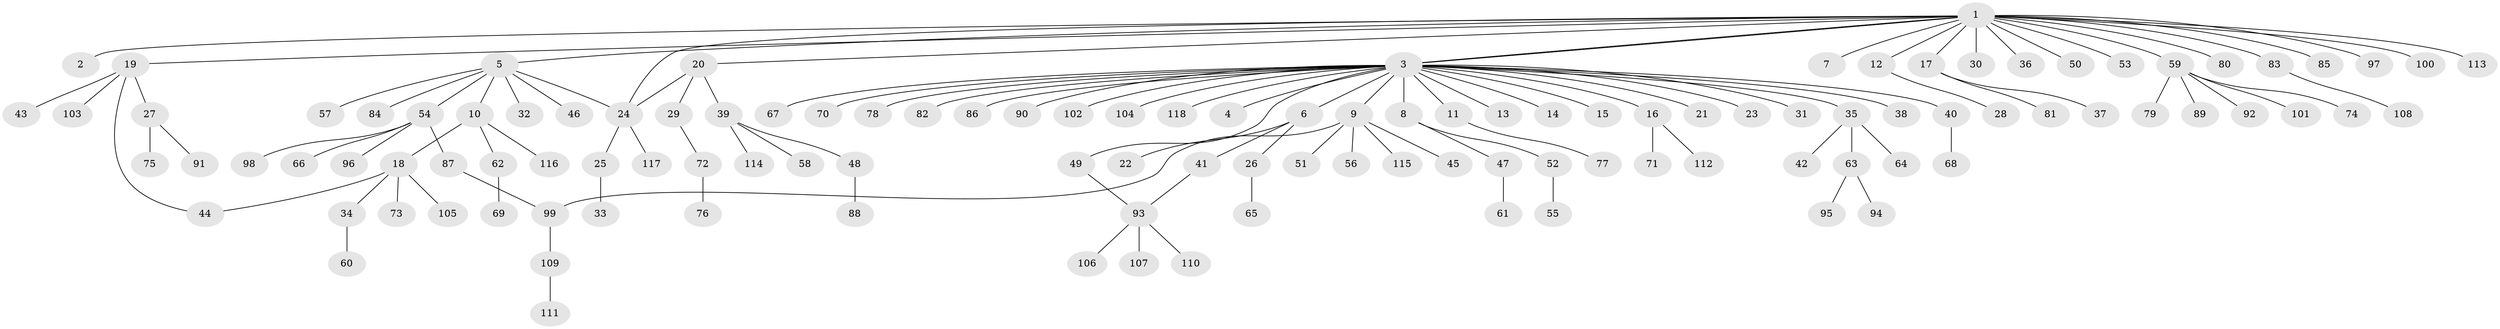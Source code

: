 // Generated by graph-tools (version 1.1) at 2025/01/03/09/25 03:01:46]
// undirected, 118 vertices, 123 edges
graph export_dot {
graph [start="1"]
  node [color=gray90,style=filled];
  1;
  2;
  3;
  4;
  5;
  6;
  7;
  8;
  9;
  10;
  11;
  12;
  13;
  14;
  15;
  16;
  17;
  18;
  19;
  20;
  21;
  22;
  23;
  24;
  25;
  26;
  27;
  28;
  29;
  30;
  31;
  32;
  33;
  34;
  35;
  36;
  37;
  38;
  39;
  40;
  41;
  42;
  43;
  44;
  45;
  46;
  47;
  48;
  49;
  50;
  51;
  52;
  53;
  54;
  55;
  56;
  57;
  58;
  59;
  60;
  61;
  62;
  63;
  64;
  65;
  66;
  67;
  68;
  69;
  70;
  71;
  72;
  73;
  74;
  75;
  76;
  77;
  78;
  79;
  80;
  81;
  82;
  83;
  84;
  85;
  86;
  87;
  88;
  89;
  90;
  91;
  92;
  93;
  94;
  95;
  96;
  97;
  98;
  99;
  100;
  101;
  102;
  103;
  104;
  105;
  106;
  107;
  108;
  109;
  110;
  111;
  112;
  113;
  114;
  115;
  116;
  117;
  118;
  1 -- 2;
  1 -- 3;
  1 -- 3;
  1 -- 5;
  1 -- 7;
  1 -- 12;
  1 -- 17;
  1 -- 19;
  1 -- 20;
  1 -- 24;
  1 -- 30;
  1 -- 36;
  1 -- 50;
  1 -- 53;
  1 -- 59;
  1 -- 80;
  1 -- 83;
  1 -- 85;
  1 -- 97;
  1 -- 100;
  1 -- 113;
  3 -- 4;
  3 -- 6;
  3 -- 8;
  3 -- 9;
  3 -- 11;
  3 -- 13;
  3 -- 14;
  3 -- 15;
  3 -- 16;
  3 -- 21;
  3 -- 23;
  3 -- 31;
  3 -- 35;
  3 -- 38;
  3 -- 40;
  3 -- 49;
  3 -- 67;
  3 -- 70;
  3 -- 78;
  3 -- 82;
  3 -- 86;
  3 -- 90;
  3 -- 102;
  3 -- 104;
  3 -- 118;
  5 -- 10;
  5 -- 24;
  5 -- 32;
  5 -- 46;
  5 -- 54;
  5 -- 57;
  5 -- 84;
  6 -- 22;
  6 -- 26;
  6 -- 41;
  8 -- 47;
  8 -- 52;
  9 -- 45;
  9 -- 51;
  9 -- 56;
  9 -- 99;
  9 -- 115;
  10 -- 18;
  10 -- 62;
  10 -- 116;
  11 -- 77;
  12 -- 28;
  16 -- 71;
  16 -- 112;
  17 -- 37;
  17 -- 81;
  18 -- 34;
  18 -- 44;
  18 -- 73;
  18 -- 105;
  19 -- 27;
  19 -- 43;
  19 -- 44;
  19 -- 103;
  20 -- 24;
  20 -- 29;
  20 -- 39;
  24 -- 25;
  24 -- 117;
  25 -- 33;
  26 -- 65;
  27 -- 75;
  27 -- 91;
  29 -- 72;
  34 -- 60;
  35 -- 42;
  35 -- 63;
  35 -- 64;
  39 -- 48;
  39 -- 58;
  39 -- 114;
  40 -- 68;
  41 -- 93;
  47 -- 61;
  48 -- 88;
  49 -- 93;
  52 -- 55;
  54 -- 66;
  54 -- 87;
  54 -- 96;
  54 -- 98;
  59 -- 74;
  59 -- 79;
  59 -- 89;
  59 -- 92;
  59 -- 101;
  62 -- 69;
  63 -- 94;
  63 -- 95;
  72 -- 76;
  83 -- 108;
  87 -- 99;
  93 -- 106;
  93 -- 107;
  93 -- 110;
  99 -- 109;
  109 -- 111;
}
